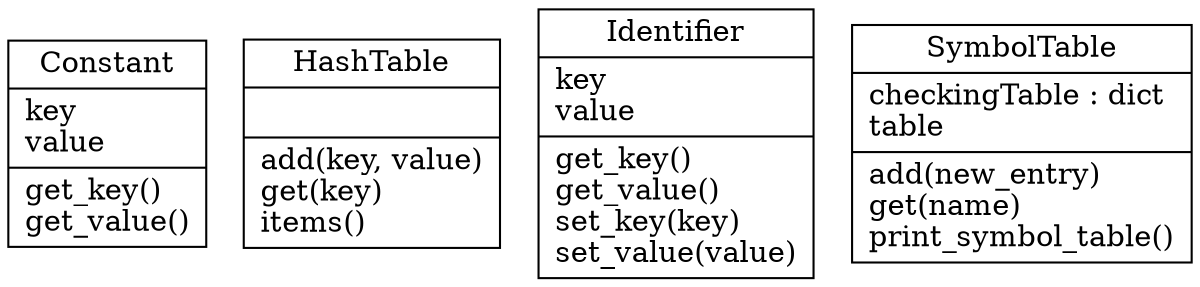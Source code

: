 digraph "classes" {
charset="utf-8"
rankdir=BT
"0" [label="{Constant|key\lvalue\l|get_key()\lget_value()\l}", shape="record"];
"1" [label="{HashTable|\l|add(key, value)\lget(key)\litems()\l}", shape="record"];
"2" [label="{Identifier|key\lvalue\l|get_key()\lget_value()\lset_key(key)\lset_value(value)\l}", shape="record"];
"3" [label="{SymbolTable|checkingTable : dict\ltable\l|add(new_entry)\lget(name)\lprint_symbol_table()\l}", shape="record"];
}
